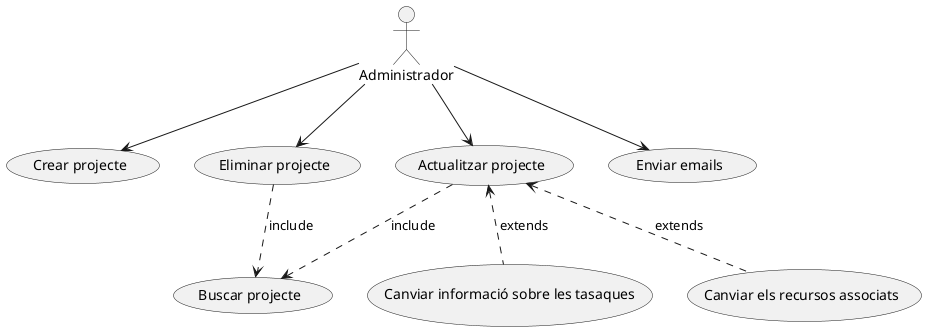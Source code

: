 @startuml

:Administrador: as Admin
(Crear projecte) as add
(Eliminar projecte) as del
(Actualitzar projecte) as upd
(Enviar emails) as sendMail
(Buscar projecte) as search


Admin --> add
Admin --> del
Admin --> upd


del ..> search : include
upd ..> search : include

upd <.. (Canviar informació sobre les tasaques) : extends
upd <.. (Canviar els recursos associats) : extends

Admin --> sendMail

@enduml